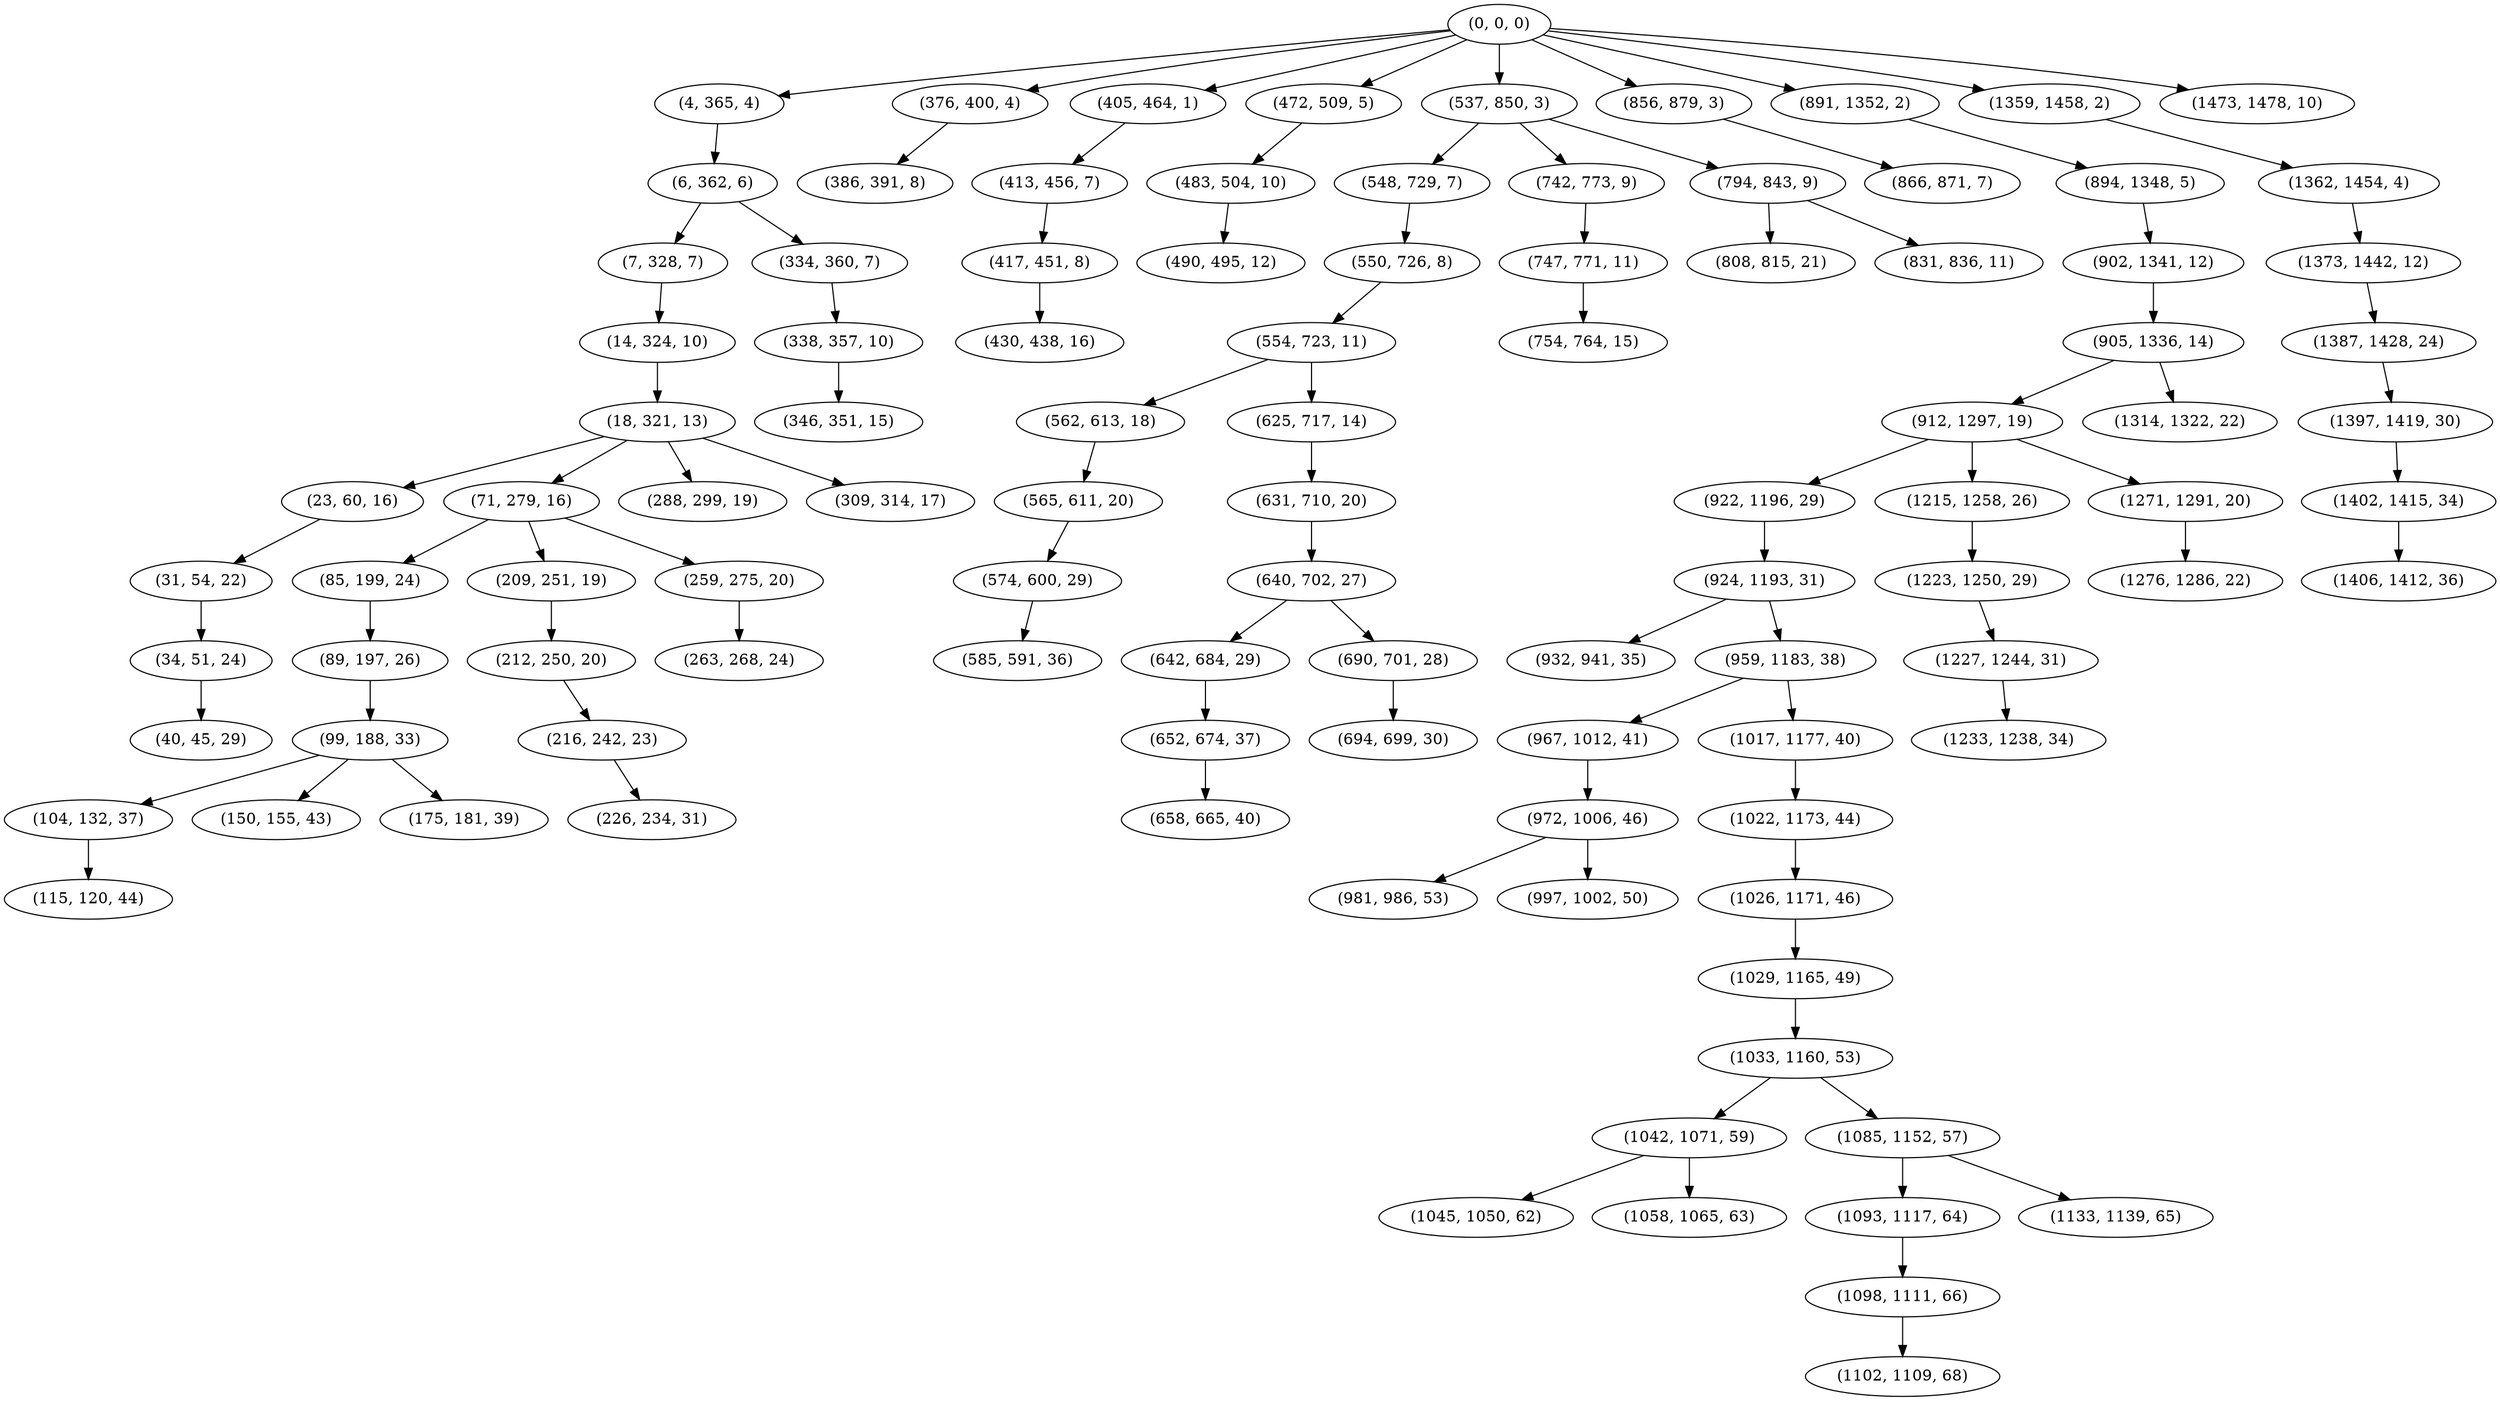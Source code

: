 digraph tree {
    "(0, 0, 0)";
    "(4, 365, 4)";
    "(6, 362, 6)";
    "(7, 328, 7)";
    "(14, 324, 10)";
    "(18, 321, 13)";
    "(23, 60, 16)";
    "(31, 54, 22)";
    "(34, 51, 24)";
    "(40, 45, 29)";
    "(71, 279, 16)";
    "(85, 199, 24)";
    "(89, 197, 26)";
    "(99, 188, 33)";
    "(104, 132, 37)";
    "(115, 120, 44)";
    "(150, 155, 43)";
    "(175, 181, 39)";
    "(209, 251, 19)";
    "(212, 250, 20)";
    "(216, 242, 23)";
    "(226, 234, 31)";
    "(259, 275, 20)";
    "(263, 268, 24)";
    "(288, 299, 19)";
    "(309, 314, 17)";
    "(334, 360, 7)";
    "(338, 357, 10)";
    "(346, 351, 15)";
    "(376, 400, 4)";
    "(386, 391, 8)";
    "(405, 464, 1)";
    "(413, 456, 7)";
    "(417, 451, 8)";
    "(430, 438, 16)";
    "(472, 509, 5)";
    "(483, 504, 10)";
    "(490, 495, 12)";
    "(537, 850, 3)";
    "(548, 729, 7)";
    "(550, 726, 8)";
    "(554, 723, 11)";
    "(562, 613, 18)";
    "(565, 611, 20)";
    "(574, 600, 29)";
    "(585, 591, 36)";
    "(625, 717, 14)";
    "(631, 710, 20)";
    "(640, 702, 27)";
    "(642, 684, 29)";
    "(652, 674, 37)";
    "(658, 665, 40)";
    "(690, 701, 28)";
    "(694, 699, 30)";
    "(742, 773, 9)";
    "(747, 771, 11)";
    "(754, 764, 15)";
    "(794, 843, 9)";
    "(808, 815, 21)";
    "(831, 836, 11)";
    "(856, 879, 3)";
    "(866, 871, 7)";
    "(891, 1352, 2)";
    "(894, 1348, 5)";
    "(902, 1341, 12)";
    "(905, 1336, 14)";
    "(912, 1297, 19)";
    "(922, 1196, 29)";
    "(924, 1193, 31)";
    "(932, 941, 35)";
    "(959, 1183, 38)";
    "(967, 1012, 41)";
    "(972, 1006, 46)";
    "(981, 986, 53)";
    "(997, 1002, 50)";
    "(1017, 1177, 40)";
    "(1022, 1173, 44)";
    "(1026, 1171, 46)";
    "(1029, 1165, 49)";
    "(1033, 1160, 53)";
    "(1042, 1071, 59)";
    "(1045, 1050, 62)";
    "(1058, 1065, 63)";
    "(1085, 1152, 57)";
    "(1093, 1117, 64)";
    "(1098, 1111, 66)";
    "(1102, 1109, 68)";
    "(1133, 1139, 65)";
    "(1215, 1258, 26)";
    "(1223, 1250, 29)";
    "(1227, 1244, 31)";
    "(1233, 1238, 34)";
    "(1271, 1291, 20)";
    "(1276, 1286, 22)";
    "(1314, 1322, 22)";
    "(1359, 1458, 2)";
    "(1362, 1454, 4)";
    "(1373, 1442, 12)";
    "(1387, 1428, 24)";
    "(1397, 1419, 30)";
    "(1402, 1415, 34)";
    "(1406, 1412, 36)";
    "(1473, 1478, 10)";
    "(0, 0, 0)" -> "(4, 365, 4)";
    "(0, 0, 0)" -> "(376, 400, 4)";
    "(0, 0, 0)" -> "(405, 464, 1)";
    "(0, 0, 0)" -> "(472, 509, 5)";
    "(0, 0, 0)" -> "(537, 850, 3)";
    "(0, 0, 0)" -> "(856, 879, 3)";
    "(0, 0, 0)" -> "(891, 1352, 2)";
    "(0, 0, 0)" -> "(1359, 1458, 2)";
    "(0, 0, 0)" -> "(1473, 1478, 10)";
    "(4, 365, 4)" -> "(6, 362, 6)";
    "(6, 362, 6)" -> "(7, 328, 7)";
    "(6, 362, 6)" -> "(334, 360, 7)";
    "(7, 328, 7)" -> "(14, 324, 10)";
    "(14, 324, 10)" -> "(18, 321, 13)";
    "(18, 321, 13)" -> "(23, 60, 16)";
    "(18, 321, 13)" -> "(71, 279, 16)";
    "(18, 321, 13)" -> "(288, 299, 19)";
    "(18, 321, 13)" -> "(309, 314, 17)";
    "(23, 60, 16)" -> "(31, 54, 22)";
    "(31, 54, 22)" -> "(34, 51, 24)";
    "(34, 51, 24)" -> "(40, 45, 29)";
    "(71, 279, 16)" -> "(85, 199, 24)";
    "(71, 279, 16)" -> "(209, 251, 19)";
    "(71, 279, 16)" -> "(259, 275, 20)";
    "(85, 199, 24)" -> "(89, 197, 26)";
    "(89, 197, 26)" -> "(99, 188, 33)";
    "(99, 188, 33)" -> "(104, 132, 37)";
    "(99, 188, 33)" -> "(150, 155, 43)";
    "(99, 188, 33)" -> "(175, 181, 39)";
    "(104, 132, 37)" -> "(115, 120, 44)";
    "(209, 251, 19)" -> "(212, 250, 20)";
    "(212, 250, 20)" -> "(216, 242, 23)";
    "(216, 242, 23)" -> "(226, 234, 31)";
    "(259, 275, 20)" -> "(263, 268, 24)";
    "(334, 360, 7)" -> "(338, 357, 10)";
    "(338, 357, 10)" -> "(346, 351, 15)";
    "(376, 400, 4)" -> "(386, 391, 8)";
    "(405, 464, 1)" -> "(413, 456, 7)";
    "(413, 456, 7)" -> "(417, 451, 8)";
    "(417, 451, 8)" -> "(430, 438, 16)";
    "(472, 509, 5)" -> "(483, 504, 10)";
    "(483, 504, 10)" -> "(490, 495, 12)";
    "(537, 850, 3)" -> "(548, 729, 7)";
    "(537, 850, 3)" -> "(742, 773, 9)";
    "(537, 850, 3)" -> "(794, 843, 9)";
    "(548, 729, 7)" -> "(550, 726, 8)";
    "(550, 726, 8)" -> "(554, 723, 11)";
    "(554, 723, 11)" -> "(562, 613, 18)";
    "(554, 723, 11)" -> "(625, 717, 14)";
    "(562, 613, 18)" -> "(565, 611, 20)";
    "(565, 611, 20)" -> "(574, 600, 29)";
    "(574, 600, 29)" -> "(585, 591, 36)";
    "(625, 717, 14)" -> "(631, 710, 20)";
    "(631, 710, 20)" -> "(640, 702, 27)";
    "(640, 702, 27)" -> "(642, 684, 29)";
    "(640, 702, 27)" -> "(690, 701, 28)";
    "(642, 684, 29)" -> "(652, 674, 37)";
    "(652, 674, 37)" -> "(658, 665, 40)";
    "(690, 701, 28)" -> "(694, 699, 30)";
    "(742, 773, 9)" -> "(747, 771, 11)";
    "(747, 771, 11)" -> "(754, 764, 15)";
    "(794, 843, 9)" -> "(808, 815, 21)";
    "(794, 843, 9)" -> "(831, 836, 11)";
    "(856, 879, 3)" -> "(866, 871, 7)";
    "(891, 1352, 2)" -> "(894, 1348, 5)";
    "(894, 1348, 5)" -> "(902, 1341, 12)";
    "(902, 1341, 12)" -> "(905, 1336, 14)";
    "(905, 1336, 14)" -> "(912, 1297, 19)";
    "(905, 1336, 14)" -> "(1314, 1322, 22)";
    "(912, 1297, 19)" -> "(922, 1196, 29)";
    "(912, 1297, 19)" -> "(1215, 1258, 26)";
    "(912, 1297, 19)" -> "(1271, 1291, 20)";
    "(922, 1196, 29)" -> "(924, 1193, 31)";
    "(924, 1193, 31)" -> "(932, 941, 35)";
    "(924, 1193, 31)" -> "(959, 1183, 38)";
    "(959, 1183, 38)" -> "(967, 1012, 41)";
    "(959, 1183, 38)" -> "(1017, 1177, 40)";
    "(967, 1012, 41)" -> "(972, 1006, 46)";
    "(972, 1006, 46)" -> "(981, 986, 53)";
    "(972, 1006, 46)" -> "(997, 1002, 50)";
    "(1017, 1177, 40)" -> "(1022, 1173, 44)";
    "(1022, 1173, 44)" -> "(1026, 1171, 46)";
    "(1026, 1171, 46)" -> "(1029, 1165, 49)";
    "(1029, 1165, 49)" -> "(1033, 1160, 53)";
    "(1033, 1160, 53)" -> "(1042, 1071, 59)";
    "(1033, 1160, 53)" -> "(1085, 1152, 57)";
    "(1042, 1071, 59)" -> "(1045, 1050, 62)";
    "(1042, 1071, 59)" -> "(1058, 1065, 63)";
    "(1085, 1152, 57)" -> "(1093, 1117, 64)";
    "(1085, 1152, 57)" -> "(1133, 1139, 65)";
    "(1093, 1117, 64)" -> "(1098, 1111, 66)";
    "(1098, 1111, 66)" -> "(1102, 1109, 68)";
    "(1215, 1258, 26)" -> "(1223, 1250, 29)";
    "(1223, 1250, 29)" -> "(1227, 1244, 31)";
    "(1227, 1244, 31)" -> "(1233, 1238, 34)";
    "(1271, 1291, 20)" -> "(1276, 1286, 22)";
    "(1359, 1458, 2)" -> "(1362, 1454, 4)";
    "(1362, 1454, 4)" -> "(1373, 1442, 12)";
    "(1373, 1442, 12)" -> "(1387, 1428, 24)";
    "(1387, 1428, 24)" -> "(1397, 1419, 30)";
    "(1397, 1419, 30)" -> "(1402, 1415, 34)";
    "(1402, 1415, 34)" -> "(1406, 1412, 36)";
}

